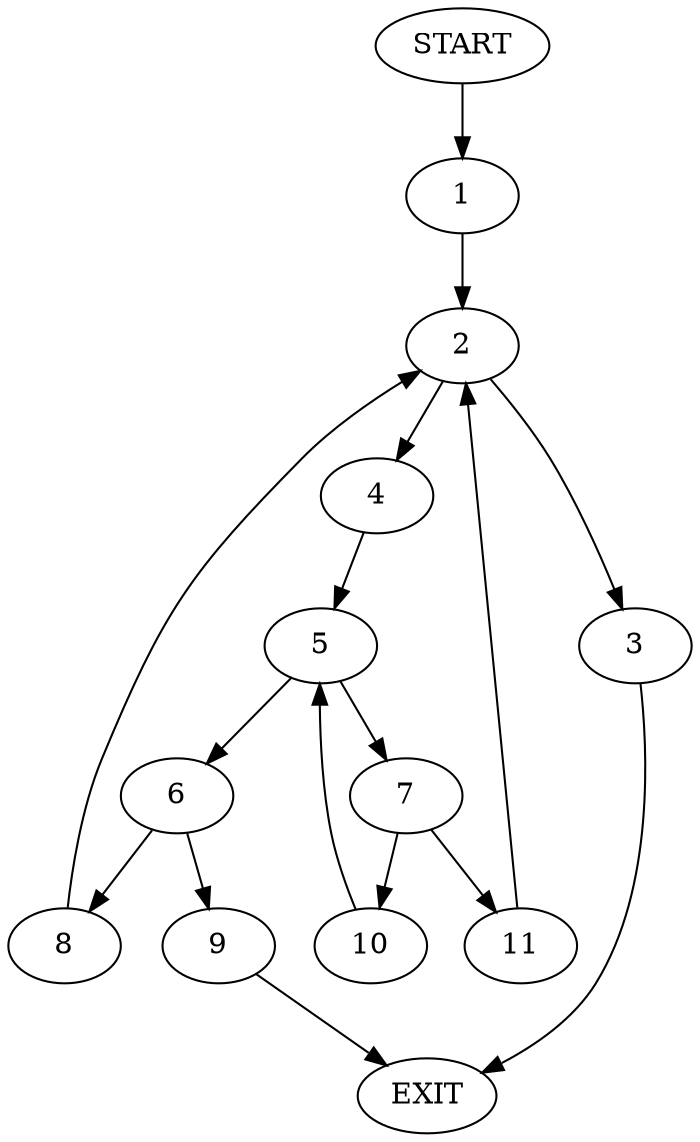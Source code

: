 digraph {
0 [label="START"]
12 [label="EXIT"]
0 -> 1
1 -> 2
2 -> 3
2 -> 4
4 -> 5
3 -> 12
5 -> 6
5 -> 7
6 -> 8
6 -> 9
7 -> 10
7 -> 11
10 -> 5
11 -> 2
8 -> 2
9 -> 12
}
